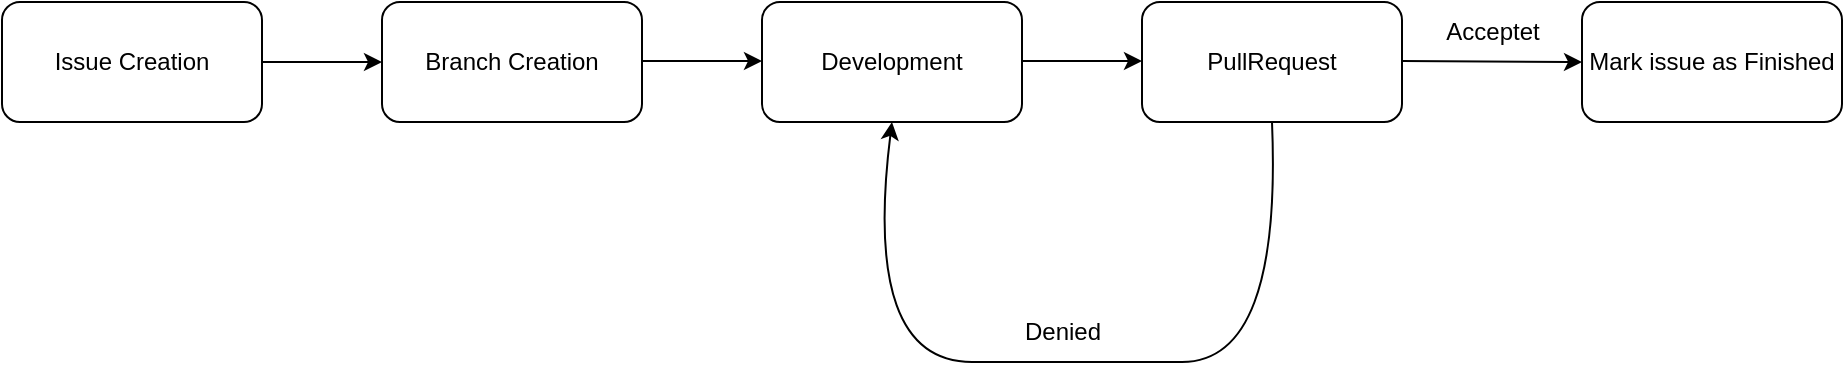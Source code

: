 <mxfile>
    <diagram id="UYYVLtqZO3Ysm3Cy7d73" name="Page-1">
        <mxGraphModel dx="752" dy="358" grid="1" gridSize="10" guides="1" tooltips="1" connect="1" arrows="1" fold="1" page="1" pageScale="1" pageWidth="850" pageHeight="1100" math="0" shadow="0">
            <root>
                <mxCell id="0"/>
                <mxCell id="1" parent="0"/>
                <mxCell id="27" value="Issue Creation" style="rounded=1;whiteSpace=wrap;html=1;" parent="1" vertex="1">
                    <mxGeometry y="350" width="130" height="60" as="geometry"/>
                </mxCell>
                <mxCell id="28" value="Branch Creation&lt;span style=&quot;color: rgba(0, 0, 0, 0); font-family: monospace; font-size: 0px; text-align: start;&quot;&gt;%3CmxGraphModel%3E%3Croot%3E%3CmxCell%20id%3D%220%22%2F%3E%3CmxCell%20id%3D%221%22%20parent%3D%220%22%2F%3E%3CmxCell%20id%3D%222%22%20value%3D%22Issue%20Creation%22%20style%3D%22rounded%3D1%3BwhiteSpace%3Dwrap%3Bhtml%3D1%3B%22%20vertex%3D%221%22%20parent%3D%221%22%3E%3CmxGeometry%20x%3D%2270%22%20y%3D%22340%22%20width%3D%22130%22%20height%3D%2260%22%20as%3D%22geometry%22%2F%3E%3C%2FmxCell%3E%3C%2Froot%3E%3C%2FmxGraphModel%3E&lt;/span&gt;" style="rounded=1;whiteSpace=wrap;html=1;" parent="1" vertex="1">
                    <mxGeometry x="190" y="350" width="130" height="60" as="geometry"/>
                </mxCell>
                <mxCell id="29" value="Development" style="rounded=1;whiteSpace=wrap;html=1;" parent="1" vertex="1">
                    <mxGeometry x="380" y="350" width="130" height="60" as="geometry"/>
                </mxCell>
                <mxCell id="30" value="PullRequest" style="rounded=1;whiteSpace=wrap;html=1;" parent="1" vertex="1">
                    <mxGeometry x="570" y="350" width="130" height="60" as="geometry"/>
                </mxCell>
                <mxCell id="31" value="" style="curved=1;endArrow=classic;html=1;entryX=0.5;entryY=1;entryDx=0;entryDy=0;exitX=0.5;exitY=1;exitDx=0;exitDy=0;" parent="1" source="30" target="29" edge="1">
                    <mxGeometry width="50" height="50" relative="1" as="geometry">
                        <mxPoint x="610" y="550" as="sourcePoint"/>
                        <mxPoint x="660" y="500" as="targetPoint"/>
                        <Array as="points">
                            <mxPoint x="640" y="530"/>
                            <mxPoint x="540" y="530"/>
                            <mxPoint x="430" y="530"/>
                        </Array>
                    </mxGeometry>
                </mxCell>
                <mxCell id="32" value="Denied" style="text;html=1;align=center;verticalAlign=middle;resizable=0;points=[];autosize=1;strokeColor=none;fillColor=none;" parent="1" vertex="1">
                    <mxGeometry x="500" y="500" width="60" height="30" as="geometry"/>
                </mxCell>
                <mxCell id="33" value="" style="endArrow=classic;html=1;exitX=1;exitY=0.5;exitDx=0;exitDy=0;" parent="1" source="27" edge="1">
                    <mxGeometry width="50" height="50" relative="1" as="geometry">
                        <mxPoint x="240" y="430" as="sourcePoint"/>
                        <mxPoint x="190" y="380" as="targetPoint"/>
                    </mxGeometry>
                </mxCell>
                <mxCell id="34" value="" style="endArrow=classic;html=1;exitX=1;exitY=0.5;exitDx=0;exitDy=0;" parent="1" edge="1">
                    <mxGeometry width="50" height="50" relative="1" as="geometry">
                        <mxPoint x="320" y="379.5" as="sourcePoint"/>
                        <mxPoint x="380" y="379.5" as="targetPoint"/>
                    </mxGeometry>
                </mxCell>
                <mxCell id="35" value="" style="endArrow=classic;html=1;exitX=1;exitY=0.5;exitDx=0;exitDy=0;" parent="1" edge="1">
                    <mxGeometry width="50" height="50" relative="1" as="geometry">
                        <mxPoint x="510" y="379.5" as="sourcePoint"/>
                        <mxPoint x="570" y="379.5" as="targetPoint"/>
                    </mxGeometry>
                </mxCell>
                <mxCell id="36" value="" style="endArrow=classic;html=1;exitX=1;exitY=0.5;exitDx=0;exitDy=0;entryX=0;entryY=0.5;entryDx=0;entryDy=0;" parent="1" target="37" edge="1">
                    <mxGeometry width="50" height="50" relative="1" as="geometry">
                        <mxPoint x="700" y="379.5" as="sourcePoint"/>
                        <mxPoint x="760" y="379.5" as="targetPoint"/>
                    </mxGeometry>
                </mxCell>
                <mxCell id="37" value="Mark issue as Finished" style="rounded=1;whiteSpace=wrap;html=1;" parent="1" vertex="1">
                    <mxGeometry x="790" y="350" width="130" height="60" as="geometry"/>
                </mxCell>
                <mxCell id="38" value="Acceptet" style="text;html=1;align=center;verticalAlign=middle;resizable=0;points=[];autosize=1;strokeColor=none;fillColor=none;" parent="1" vertex="1">
                    <mxGeometry x="710" y="350" width="70" height="30" as="geometry"/>
                </mxCell>
            </root>
        </mxGraphModel>
    </diagram>
</mxfile>